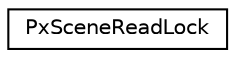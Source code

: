 digraph "Graphical Class Hierarchy"
{
  edge [fontname="Helvetica",fontsize="10",labelfontname="Helvetica",labelfontsize="10"];
  node [fontname="Helvetica",fontsize="10",shape=record];
  rankdir="LR";
  Node0 [label="PxSceneReadLock",height=0.2,width=0.4,color="black", fillcolor="white", style="filled",URL="$classPxSceneReadLock.html",tooltip="RAII wrapper for the PxScene read lock. "];
}
